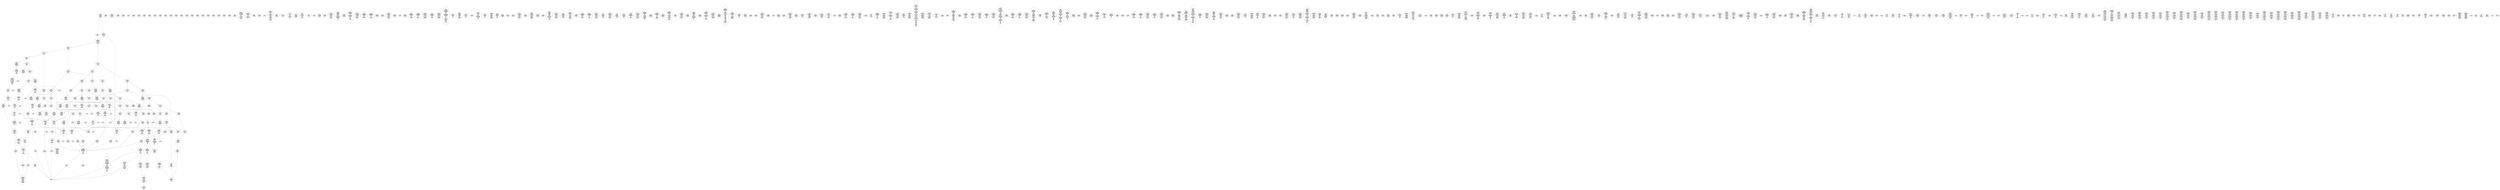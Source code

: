 /* Generated by GvGen v.1.0 (https://www.github.com/stricaud/gvgen) */

digraph G {
compound=true;
   node1 [label="[anywhere]"];
   node2 [label="# 0x0
PUSHX Data
PUSHX Data
MSTORE
CALLVALUE
ISZERO
PUSHX Data
JUMPI
"];
   node3 [label="# 0xc
PUSHX Data
REVERT
"];
   node4 [label="# 0x10
JUMPDEST
PUSHX LogicData
CALLDATASIZE
LT
PUSHX Data
JUMPI
"];
   node5 [label="# 0x1a
PUSHX Data
CALLDATALOAD
PUSHX BitData
SHR
PUSHX LogicData
GT
PUSHX Data
JUMPI
"];
   node6 [label="# 0x2b
PUSHX LogicData
GT
PUSHX Data
JUMPI
"];
   node7 [label="# 0x36
PUSHX LogicData
GT
PUSHX Data
JUMPI
"];
   node8 [label="# 0x41
PUSHX LogicData
EQ
PUSHX Data
JUMPI
"];
   node9 [label="# 0x4c
PUSHX LogicData
EQ
PUSHX Data
JUMPI
"];
   node10 [label="# 0x57
PUSHX LogicData
EQ
PUSHX Data
JUMPI
"];
   node11 [label="# 0x62
PUSHX LogicData
EQ
PUSHX Data
JUMPI
"];
   node12 [label="# 0x6d
PUSHX LogicData
EQ
PUSHX Data
JUMPI
"];
   node13 [label="# 0x78
PUSHX Data
JUMP
"];
   node14 [label="# 0x7c
JUMPDEST
PUSHX LogicData
EQ
PUSHX Data
JUMPI
"];
   node15 [label="# 0x88
PUSHX LogicData
EQ
PUSHX Data
JUMPI
"];
   node16 [label="# 0x93
PUSHX LogicData
EQ
PUSHX Data
JUMPI
"];
   node17 [label="# 0x9e
PUSHX LogicData
EQ
PUSHX Data
JUMPI
"];
   node18 [label="# 0xa9
PUSHX Data
JUMP
"];
   node19 [label="# 0xad
JUMPDEST
PUSHX LogicData
GT
PUSHX Data
JUMPI
"];
   node20 [label="# 0xb9
PUSHX LogicData
EQ
PUSHX Data
JUMPI
"];
   node21 [label="# 0xc4
PUSHX LogicData
EQ
PUSHX Data
JUMPI
"];
   node22 [label="# 0xcf
PUSHX LogicData
EQ
PUSHX Data
JUMPI
"];
   node23 [label="# 0xda
PUSHX LogicData
EQ
PUSHX Data
JUMPI
"];
   node24 [label="# 0xe5
PUSHX Data
JUMP
"];
   node25 [label="# 0xe9
JUMPDEST
PUSHX LogicData
EQ
PUSHX Data
JUMPI
"];
   node26 [label="# 0xf5
PUSHX LogicData
EQ
PUSHX Data
JUMPI
"];
   node27 [label="# 0x100
PUSHX LogicData
EQ
PUSHX Data
JUMPI
"];
   node28 [label="# 0x10b
PUSHX LogicData
EQ
PUSHX Data
JUMPI
"];
   node29 [label="# 0x116
PUSHX Data
JUMP
"];
   node30 [label="# 0x11a
JUMPDEST
PUSHX LogicData
GT
PUSHX Data
JUMPI
"];
   node31 [label="# 0x126
PUSHX LogicData
GT
PUSHX Data
JUMPI
"];
   node32 [label="# 0x131
PUSHX LogicData
EQ
PUSHX Data
JUMPI
"];
   node33 [label="# 0x13c
PUSHX LogicData
EQ
PUSHX Data
JUMPI
"];
   node34 [label="# 0x147
PUSHX LogicData
EQ
PUSHX Data
JUMPI
"];
   node35 [label="# 0x152
PUSHX LogicData
EQ
PUSHX Data
JUMPI
"];
   node36 [label="# 0x15d
PUSHX Data
JUMP
"];
   node37 [label="# 0x161
JUMPDEST
PUSHX LogicData
EQ
PUSHX Data
JUMPI
"];
   node38 [label="# 0x16d
PUSHX LogicData
EQ
PUSHX Data
JUMPI
"];
   node39 [label="# 0x178
PUSHX LogicData
EQ
PUSHX Data
JUMPI
"];
   node40 [label="# 0x183
PUSHX LogicData
EQ
PUSHX Data
JUMPI
"];
   node41 [label="# 0x18e
PUSHX Data
JUMP
"];
   node42 [label="# 0x192
JUMPDEST
PUSHX LogicData
GT
PUSHX Data
JUMPI
"];
   node43 [label="# 0x19e
PUSHX LogicData
EQ
PUSHX Data
JUMPI
"];
   node44 [label="# 0x1a9
PUSHX LogicData
EQ
PUSHX Data
JUMPI
"];
   node45 [label="# 0x1b4
PUSHX LogicData
EQ
PUSHX Data
JUMPI
"];
   node46 [label="# 0x1bf
PUSHX LogicData
EQ
PUSHX Data
JUMPI
"];
   node47 [label="# 0x1ca
PUSHX Data
JUMP
"];
   node48 [label="# 0x1ce
JUMPDEST
PUSHX LogicData
EQ
PUSHX Data
JUMPI
"];
   node49 [label="# 0x1da
PUSHX LogicData
EQ
PUSHX Data
JUMPI
"];
   node50 [label="# 0x1e5
PUSHX LogicData
EQ
PUSHX Data
JUMPI
"];
   node51 [label="# 0x1f0
PUSHX LogicData
EQ
PUSHX Data
JUMPI
"];
   node52 [label="# 0x1fb
JUMPDEST
PUSHX Data
REVERT
"];
   node53 [label="# 0x200
JUMPDEST
PUSHX Data
PUSHX Data
CALLDATASIZE
PUSHX Data
PUSHX Data
JUMP
"];
   node54 [label="# 0x20e
JUMPDEST
PUSHX Data
JUMP
"];
   node55 [label="# 0x213
JUMPDEST
PUSHX MemData
MLOAD
PUSHX Data
PUSHX Data
JUMP
"];
   node56 [label="# 0x220
JUMPDEST
PUSHX MemData
MLOAD
SUB
RETURN
"];
   node57 [label="# 0x229
JUMPDEST
PUSHX Data
PUSHX Data
JUMP
"];
   node58 [label="# 0x231
JUMPDEST
PUSHX MemData
MLOAD
PUSHX Data
PUSHX Data
JUMP
"];
   node59 [label="# 0x23e
JUMPDEST
PUSHX Data
PUSHX Data
CALLDATASIZE
PUSHX Data
PUSHX Data
JUMP
"];
   node60 [label="# 0x24c
JUMPDEST
PUSHX Data
JUMP
"];
   node61 [label="# 0x251
JUMPDEST
PUSHX MemData
MLOAD
PUSHX Data
PUSHX Data
JUMP
"];
   node62 [label="# 0x25e
JUMPDEST
PUSHX Data
PUSHX Data
CALLDATASIZE
PUSHX Data
PUSHX Data
JUMP
"];
   node63 [label="# 0x26c
JUMPDEST
PUSHX Data
JUMP
"];
   node64 [label="# 0x271
JUMPDEST
STOP
"];
   node65 [label="# 0x273
JUMPDEST
PUSHX Data
PUSHX Data
CALLDATASIZE
PUSHX Data
PUSHX Data
JUMP
"];
   node66 [label="# 0x281
JUMPDEST
PUSHX Data
JUMP
"];
   node67 [label="# 0x286
JUMPDEST
PUSHX Data
PUSHX Data
CALLDATASIZE
PUSHX Data
PUSHX Data
JUMP
"];
   node68 [label="# 0x294
JUMPDEST
PUSHX Data
JUMP
"];
   node69 [label="# 0x299
JUMPDEST
PUSHX Data
PUSHX Data
JUMP
"];
   node70 [label="# 0x2a1
JUMPDEST
PUSHX Data
PUSHX Data
CALLDATASIZE
PUSHX Data
PUSHX Data
JUMP
"];
   node71 [label="# 0x2af
JUMPDEST
PUSHX Data
JUMP
"];
   node72 [label="# 0x2b4
JUMPDEST
PUSHX Data
PUSHX Data
CALLDATASIZE
PUSHX Data
PUSHX Data
JUMP
"];
   node73 [label="# 0x2c2
JUMPDEST
PUSHX Data
JUMP
"];
   node74 [label="# 0x2c7
JUMPDEST
PUSHX MemData
MLOAD
PUSHX Data
PUSHX Data
JUMP
"];
   node75 [label="# 0x2d4
JUMPDEST
PUSHX Data
PUSHX Data
CALLDATASIZE
PUSHX Data
PUSHX Data
JUMP
"];
   node76 [label="# 0x2e2
JUMPDEST
PUSHX Data
JUMP
"];
   node77 [label="# 0x2e7
JUMPDEST
PUSHX Data
PUSHX Data
JUMP
"];
   node78 [label="# 0x2ef
JUMPDEST
PUSHX Data
PUSHX Data
CALLDATASIZE
PUSHX Data
PUSHX Data
JUMP
"];
   node79 [label="# 0x2fd
JUMPDEST
PUSHX Data
JUMP
"];
   node80 [label="# 0x302
JUMPDEST
PUSHX Data
PUSHX Data
CALLDATASIZE
PUSHX Data
PUSHX Data
JUMP
"];
   node81 [label="# 0x310
JUMPDEST
PUSHX Data
JUMP
"];
   node82 [label="# 0x315
JUMPDEST
PUSHX Data
PUSHX Data
CALLDATASIZE
PUSHX Data
PUSHX Data
JUMP
"];
   node83 [label="# 0x323
JUMPDEST
PUSHX Data
JUMP
"];
   node84 [label="# 0x328
JUMPDEST
PUSHX Data
PUSHX Data
CALLDATASIZE
PUSHX Data
PUSHX Data
JUMP
"];
   node85 [label="# 0x336
JUMPDEST
PUSHX Data
JUMP
"];
   node86 [label="# 0x33b
JUMPDEST
PUSHX Data
PUSHX Data
CALLDATASIZE
PUSHX Data
PUSHX Data
JUMP
"];
   node87 [label="# 0x349
JUMPDEST
PUSHX Data
JUMP
"];
   node88 [label="# 0x34e
JUMPDEST
PUSHX Data
PUSHX Data
CALLDATASIZE
PUSHX Data
PUSHX Data
JUMP
"];
   node89 [label="# 0x35c
JUMPDEST
PUSHX Data
JUMP
"];
   node90 [label="# 0x361
JUMPDEST
PUSHX Data
PUSHX Data
JUMP
"];
   node91 [label="# 0x369
JUMPDEST
PUSHX Data
PUSHX Data
JUMP
"];
   node92 [label="# 0x371
JUMPDEST
PUSHX Data
PUSHX Data
CALLDATASIZE
PUSHX Data
PUSHX Data
JUMP
"];
   node93 [label="# 0x37f
JUMPDEST
PUSHX Data
JUMP
"];
   node94 [label="# 0x384
JUMPDEST
PUSHX Data
PUSHX Data
JUMP
"];
   node95 [label="# 0x38c
JUMPDEST
PUSHX Data
PUSHX Data
CALLDATASIZE
PUSHX Data
PUSHX Data
JUMP
"];
   node96 [label="# 0x39a
JUMPDEST
PUSHX Data
JUMP
"];
   node97 [label="# 0x39f
JUMPDEST
PUSHX Data
PUSHX Data
JUMP
"];
   node98 [label="# 0x3a7
JUMPDEST
PUSHX Data
PUSHX Data
JUMP
"];
   node99 [label="# 0x3af
JUMPDEST
PUSHX Data
PUSHX Data
JUMP
"];
   node100 [label="# 0x3b7
JUMPDEST
PUSHX Data
PUSHX Data
CALLDATASIZE
PUSHX Data
PUSHX Data
JUMP
"];
   node101 [label="# 0x3c5
JUMPDEST
PUSHX Data
JUMP
"];
   node102 [label="# 0x3ca
JUMPDEST
PUSHX Data
PUSHX Data
CALLDATASIZE
PUSHX Data
PUSHX Data
JUMP
"];
   node103 [label="# 0x3d8
JUMPDEST
PUSHX Data
JUMP
"];
   node104 [label="# 0x3dd
JUMPDEST
PUSHX Data
PUSHX Data
CALLDATASIZE
PUSHX Data
PUSHX Data
JUMP
"];
   node105 [label="# 0x3eb
JUMPDEST
PUSHX Data
JUMP
"];
   node106 [label="# 0x3f0
JUMPDEST
PUSHX Data
PUSHX Data
CALLDATASIZE
PUSHX Data
PUSHX Data
JUMP
"];
   node107 [label="# 0x3fe
JUMPDEST
PUSHX Data
JUMP
"];
   node108 [label="# 0x403
JUMPDEST
PUSHX Data
PUSHX Data
JUMP
"];
   node109 [label="# 0x40b
JUMPDEST
PUSHX Data
PUSHX Data
CALLDATASIZE
PUSHX Data
PUSHX Data
JUMP
"];
   node110 [label="# 0x419
JUMPDEST
PUSHX Data
JUMP
"];
   node111 [label="# 0x41e
JUMPDEST
PUSHX Data
PUSHX Data
CALLDATASIZE
PUSHX Data
PUSHX Data
JUMP
"];
   node112 [label="# 0x42c
JUMPDEST
PUSHX Data
JUMP
"];
   node113 [label="# 0x431
JUMPDEST
PUSHX Data
PUSHX Data
CALLDATASIZE
PUSHX Data
PUSHX Data
JUMP
"];
   node114 [label="# 0x43f
JUMPDEST
PUSHX Data
JUMP
"];
   node115 [label="# 0x444
JUMPDEST
PUSHX Data
PUSHX ArithData
PUSHX BitData
PUSHX BitData
SHL
SUB
NOT
AND
PUSHX BitData
PUSHX BitData
SHL
EQ
PUSHX Data
JUMPI
"];
   node116 [label="# 0x460
PUSHX ArithData
PUSHX BitData
PUSHX BitData
SHL
SUB
NOT
AND
PUSHX BitData
PUSHX BitData
SHL
EQ
"];
   node117 [label="# 0x475
JUMPDEST
PUSHX Data
JUMPI
"];
   node118 [label="# 0x47b
PUSHX Data
PUSHX Data
JUMP
"];
   node119 [label="# 0x484
JUMPDEST
"];
   node120 [label="# 0x487
JUMPDEST
JUMP
"];
   node121 [label="# 0x48c
JUMPDEST
PUSHX Data
PUSHX StorData
SLOAD
PUSHX Data
PUSHX Data
JUMP
"];
   node122 [label="# 0x49b
JUMPDEST
PUSHX ArithData
ADD
PUSHX ArithData
DIV
MUL
PUSHX ArithData
ADD
PUSHX MemData
MLOAD
ADD
PUSHX Data
MSTORE
MSTORE
PUSHX ArithData
ADD
SLOAD
PUSHX Data
PUSHX Data
JUMP
"];
   node123 [label="# 0x4c7
JUMPDEST
ISZERO
PUSHX Data
JUMPI
"];
   node124 [label="# 0x4ce
PUSHX LogicData
LT
PUSHX Data
JUMPI
"];
   node125 [label="# 0x4d6
PUSHX ArithData
SLOAD
DIV
MUL
MSTORE
PUSHX ArithData
ADD
PUSHX Data
JUMP
"];
   node126 [label="# 0x4e9
JUMPDEST
ADD
PUSHX Data
MSTORE
PUSHX Data
PUSHX Data
SHA3
"];
   node127 [label="# 0x4f7
JUMPDEST
SLOAD
MSTORE
PUSHX ArithData
ADD
PUSHX ArithData
ADD
GT
PUSHX Data
JUMPI
"];
   node128 [label="# 0x50b
SUB
PUSHX BitData
AND
ADD
"];
   node129 [label="# 0x514
JUMPDEST
JUMP
"];
   node130 [label="# 0x51e
JUMPDEST
PUSHX Data
PUSHX Data
PUSHX Data
JUMP
"];
   node131 [label="# 0x529
JUMPDEST
PUSHX Data
JUMPI
"];
   node132 [label="# 0x52e
PUSHX MemData
MLOAD
PUSHX BitData
PUSHX BitData
SHL
MSTORE
PUSHX ArithData
ADD
PUSHX Data
PUSHX Data
JUMP
"];
   node133 [label="# 0x545
JUMPDEST
PUSHX MemData
MLOAD
SUB
REVERT
"];
   node134 [label="# 0x54e
JUMPDEST
PUSHX Data
MSTORE
PUSHX Data
PUSHX Data
MSTORE
PUSHX Data
SHA3
SLOAD
PUSHX ArithData
PUSHX BitData
PUSHX BitData
SHL
SUB
AND
JUMP
"];
   node135 [label="# 0x56a
JUMPDEST
PUSHX Data
PUSHX Data
PUSHX Data
JUMP
"];
   node136 [label="# 0x575
JUMPDEST
PUSHX ArithData
PUSHX BitData
PUSHX BitData
SHL
SUB
AND
PUSHX ArithData
PUSHX BitData
PUSHX BitData
SHL
SUB
AND
EQ
ISZERO
PUSHX Data
JUMPI
"];
   node137 [label="# 0x592
PUSHX MemData
MLOAD
PUSHX BitData
PUSHX BitData
SHL
MSTORE
PUSHX ArithData
ADD
PUSHX Data
PUSHX Data
JUMP
"];
   node138 [label="# 0x5a9
JUMPDEST
PUSHX ArithData
PUSHX BitData
PUSHX BitData
SHL
SUB
AND
PUSHX Data
PUSHX Data
JUMP
"];
   node139 [label="# 0x5bb
JUMPDEST
PUSHX ArithData
PUSHX BitData
PUSHX BitData
SHL
SUB
AND
EQ
PUSHX Data
JUMPI
"];
   node140 [label="# 0x5cb
PUSHX Data
PUSHX Data
PUSHX Data
JUMP
"];
   node141 [label="# 0x5d7
JUMPDEST
PUSHX Data
JUMPI
"];
   node142 [label="# 0x5dc
PUSHX MemData
MLOAD
PUSHX BitData
PUSHX BitData
SHL
MSTORE
PUSHX ArithData
ADD
PUSHX Data
PUSHX Data
JUMP
"];
   node143 [label="# 0x5f3
JUMPDEST
PUSHX Data
PUSHX Data
JUMP
"];
   node144 [label="# 0x5fd
JUMPDEST
JUMP
"];
   node145 [label="# 0x602
JUMPDEST
PUSHX Data
PUSHX Data
JUMP
"];
   node146 [label="# 0x60a
JUMPDEST
PUSHX ArithData
PUSHX BitData
PUSHX BitData
SHL
SUB
AND
PUSHX Data
PUSHX Data
JUMP
"];
   node147 [label="# 0x61b
JUMPDEST
PUSHX ArithData
PUSHX BitData
PUSHX BitData
SHL
SUB
AND
EQ
PUSHX Data
JUMPI
"];
   node148 [label="# 0x62a
PUSHX MemData
MLOAD
PUSHX BitData
PUSHX BitData
SHL
MSTORE
PUSHX ArithData
ADD
PUSHX Data
PUSHX Data
JUMP
"];
   node149 [label="# 0x641
JUMPDEST
PUSHX ArithData
PUSHX BitData
PUSHX BitData
SHL
SUB
AND
PUSHX Data
JUMPI
"];
   node150 [label="# 0x650
PUSHX MemData
MLOAD
PUSHX BitData
PUSHX BitData
SHL
MSTORE
PUSHX ArithData
ADD
PUSHX Data
PUSHX Data
JUMP
"];
   node151 [label="# 0x667
JUMPDEST
PUSHX StorData
SLOAD
PUSHX ArithData
PUSHX BitData
PUSHX BitData
SHL
SUB
NOT
AND
PUSHX ArithData
PUSHX ArithData
PUSHX BitData
PUSHX BitData
SHL
SUB
AND
MUL
OR
SSTORE
PUSHX MemData
MLOAD
PUSHX Data
PUSHX Data
DIV
AND
PUSHX Data
JUMP
"];
   node152 [label="# 0x6c3
JUMPDEST
PUSHX MemData
MLOAD
SUB
LOGX
JUMP
"];
   node153 [label="# 0x6ce
JUMPDEST
PUSHX Data
PUSHX Data
MSTORE
PUSHX Data
MSTORE
PUSHX Data
SHA3
SLOAD
PUSHX BitData
AND
JUMP
"];
   node154 [label="# 0x6e3
JUMPDEST
PUSHX Data
PUSHX Data
JUMP
"];
   node155 [label="# 0x6eb
JUMPDEST
PUSHX ArithData
PUSHX BitData
PUSHX BitData
SHL
SUB
AND
PUSHX Data
PUSHX Data
JUMP
"];
   node156 [label="# 0x6fc
JUMPDEST
PUSHX ArithData
PUSHX BitData
PUSHX BitData
SHL
SUB
AND
EQ
PUSHX Data
JUMPI
"];
   node157 [label="# 0x70b
PUSHX MemData
MLOAD
PUSHX BitData
PUSHX BitData
SHL
MSTORE
PUSHX ArithData
ADD
PUSHX Data
PUSHX Data
JUMP
"];
   node158 [label="# 0x722
JUMPDEST
PUSHX StorData
SLOAD
PUSHX BitData
NOT
AND
PUSHX BitData
OR
SSTORE
PUSHX MemData
MLOAD
PUSHX Data
PUSHX Data
LOGX
JUMP
"];
   node159 [label="# 0x75a
JUMPDEST
PUSHX StorData
SLOAD
LT
PUSHX Data
JUMPI
"];
   node160 [label="# 0x766
PUSHX Data
REVERT
"];
   node161 [label="# 0x76a
JUMPDEST
PUSHX Data
MSTORE
PUSHX Data
SHA3
ADD
SLOAD
PUSHX ArithData
PUSHX BitData
PUSHX BitData
SHL
SUB
AND
JUMP
"];
   node162 [label="# 0x784
JUMPDEST
PUSHX Data
PUSHX StorData
SLOAD
LT
PUSHX Data
JUMPI
"];
   node163 [label="# 0x792
PUSHX BitData
PUSHX BitData
SHL
PUSHX Data
MSTORE
PUSHX Data
PUSHX Data
MSTORE
PUSHX Data
PUSHX Data
REVERT
"];
   node164 [label="# 0x7a7
JUMPDEST
PUSHX Data
MSTORE
PUSHX Data
PUSHX Data
SHA3
ADD
SLOAD
JUMP
"];
   node165 [label="# 0x7b9
JUMPDEST
PUSHX Data
PUSHX Data
PUSHX Data
JUMP
"];
   node166 [label="# 0x7c4
JUMPDEST
PUSHX Data
JUMP
"];
   node167 [label="# 0x7ca
JUMPDEST
PUSHX Data
JUMPI
"];
   node168 [label="# 0x7cf
PUSHX MemData
MLOAD
PUSHX BitData
PUSHX BitData
SHL
MSTORE
PUSHX ArithData
ADD
PUSHX Data
PUSHX Data
JUMP
"];
   node169 [label="# 0x7e6
JUMPDEST
PUSHX Data
PUSHX Data
JUMP
"];
   node170 [label="# 0x7f1
JUMPDEST
PUSHX StorData
SLOAD
PUSHX Data
DIV
PUSHX ArithData
PUSHX BitData
PUSHX BitData
SHL
SUB
AND
JUMP
"];
   node171 [label="# 0x805
JUMPDEST
PUSHX Data
PUSHX MemData
MLOAD
PUSHX ArithData
ADD
PUSHX Data
MSTORE
PUSHX Data
MSTORE
PUSHX Data
JUMP
"];
   node172 [label="# 0x820
JUMPDEST
PUSHX Data
PUSHX Data
PUSHX Data
JUMP
"];
   node173 [label="# 0x82b
JUMPDEST
PUSHX Data
JUMP
"];
   node174 [label="# 0x833
JUMPDEST
PUSHX Data
MSTORE
PUSHX Data
PUSHX Data
MSTORE
PUSHX Data
SHA3
SLOAD
PUSHX ArithData
PUSHX BitData
PUSHX BitData
SHL
SUB
AND
PUSHX Data
JUMPI
"];
   node175 [label="# 0x851
PUSHX MemData
MLOAD
PUSHX BitData
PUSHX BitData
SHL
MSTORE
PUSHX ArithData
ADD
PUSHX Data
PUSHX Data
JUMP
"];
   node176 [label="# 0x868
JUMPDEST
PUSHX Data
PUSHX MemData
MLOAD
PUSHX ArithData
ADD
PUSHX Data
PUSHX Data
JUMP
"];
   node177 [label="# 0x87f
JUMPDEST
PUSHX MemData
MLOAD
PUSHX ArithData
SUB
SUB
MSTORE
PUSHX Data
MSTORE
MLOAD
PUSHX ArithData
ADD
SHA3
JUMP
"];
   node178 [label="# 0x89e
JUMPDEST
PUSHX Data
PUSHX Data
JUMP
"];
   node179 [label="# 0x8a6
JUMPDEST
PUSHX ArithData
PUSHX BitData
PUSHX BitData
SHL
SUB
AND
PUSHX Data
PUSHX Data
JUMP
"];
   node180 [label="# 0x8b7
JUMPDEST
PUSHX ArithData
PUSHX BitData
PUSHX BitData
SHL
SUB
AND
EQ
PUSHX Data
JUMPI
"];
   node181 [label="# 0x8c6
PUSHX MemData
MLOAD
PUSHX BitData
PUSHX BitData
SHL
MSTORE
PUSHX ArithData
ADD
PUSHX Data
PUSHX Data
JUMP
"];
   node182 [label="# 0x8dd
JUMPDEST
PUSHX StorData
SLOAD
PUSHX BitData
AND
ISZERO
PUSHX Data
JUMPI
"];
   node183 [label="# 0x8e9
PUSHX MemData
MLOAD
PUSHX BitData
PUSHX BitData
SHL
MSTORE
PUSHX ArithData
ADD
PUSHX Data
PUSHX Data
JUMP
"];
   node184 [label="# 0x900
JUMPDEST
MLOAD
PUSHX Data
PUSHX Data
PUSHX ArithData
ADD
PUSHX Data
JUMP
"];
   node185 [label="# 0x913
JUMPDEST
PUSHX MemData
MLOAD
PUSHX Data
PUSHX Data
LOGX
JUMP
"];
   node186 [label="# 0x940
JUMPDEST
PUSHX Data
PUSHX ArithData
PUSHX BitData
PUSHX BitData
SHL
SUB
AND
PUSHX Data
JUMPI
"];
   node187 [label="# 0x951
PUSHX MemData
MLOAD
PUSHX BitData
PUSHX BitData
SHL
MSTORE
PUSHX ArithData
ADD
PUSHX Data
PUSHX Data
JUMP
"];
   node188 [label="# 0x968
JUMPDEST
PUSHX ArithData
PUSHX BitData
PUSHX BitData
SHL
SUB
AND
PUSHX Data
MSTORE
PUSHX Data
PUSHX Data
MSTORE
PUSHX Data
SHA3
SLOAD
JUMP
"];
   node189 [label="# 0x984
JUMPDEST
PUSHX Data
PUSHX Data
JUMP
"];
   node190 [label="# 0x98c
JUMPDEST
PUSHX ArithData
PUSHX BitData
PUSHX BitData
SHL
SUB
AND
PUSHX Data
PUSHX Data
JUMP
"];
   node191 [label="# 0x99d
JUMPDEST
PUSHX ArithData
PUSHX BitData
PUSHX BitData
SHL
SUB
AND
EQ
PUSHX Data
JUMPI
"];
   node192 [label="# 0x9ac
PUSHX MemData
MLOAD
PUSHX BitData
PUSHX BitData
SHL
MSTORE
PUSHX ArithData
ADD
PUSHX Data
PUSHX Data
JUMP
"];
   node193 [label="# 0x9c3
JUMPDEST
PUSHX StorData
SLOAD
PUSHX MemData
MLOAD
PUSHX Data
PUSHX ArithData
PUSHX BitData
PUSHX BitData
SHL
SUB
AND
PUSHX Data
LOGX
PUSHX StorData
SLOAD
PUSHX ArithData
PUSHX BitData
PUSHX BitData
SHL
SUB
NOT
AND
SSTORE
JUMP
"];
   node194 [label="# 0xa0d
JUMPDEST
PUSHX StorData
SLOAD
JUMP
"];
   node195 [label="# 0xa13
JUMPDEST
PUSHX Data
PUSHX Data
PUSHX Data
JUMP
"];
   node196 [label="# 0xa1d
JUMPDEST
PUSHX ArithData
PUSHX BitData
PUSHX BitData
SHL
SUB
AND
EQ
ISZERO
ISZERO
PUSHX Data
JUMPI
"];
   node197 [label="# 0xa2f
PUSHX Data
PUSHX Data
PUSHX Data
PUSHX Data
JUMP
"];
   node198 [label="# 0xa3b
JUMPDEST
PUSHX ArithData
PUSHX BitData
PUSHX BitData
SHL
SUB
AND
MSTORE
PUSHX ArithData
ADD
MSTORE
PUSHX ArithData
ADD
PUSHX Data
SHA3
SLOAD
PUSHX BitData
AND
"];
   node199 [label="# 0xa59
JUMPDEST
PUSHX Data
JUMPI
"];
   node200 [label="# 0xa5e
PUSHX MemData
MLOAD
PUSHX BitData
PUSHX BitData
SHL
MSTORE
PUSHX ArithData
ADD
PUSHX Data
PUSHX Data
JUMP
"];
   node201 [label="# 0xa75
JUMPDEST
PUSHX Data
PUSHX Data
PUSHX Data
JUMP
"];
   node202 [label="# 0xa82
JUMPDEST
PUSHX StorData
SLOAD
PUSHX ArithData
PUSHX BitData
PUSHX BitData
SHL
SUB
AND
JUMP
"];
   node203 [label="# 0xa91
JUMPDEST
PUSHX Data
PUSHX Data
MSTORE
PUSHX Data
MSTORE
PUSHX Data
SHA3
SLOAD
PUSHX ArithData
PUSHX BitData
PUSHX BitData
SHL
SUB
AND
JUMP
"];
   node204 [label="# 0xaac
JUMPDEST
PUSHX StorData
SLOAD
PUSHX BitData
AND
JUMP
"];
   node205 [label="# 0xab5
JUMPDEST
PUSHX StorData
SLOAD
JUMP
"];
   node206 [label="# 0xabb
JUMPDEST
PUSHX Data
PUSHX StorData
SLOAD
PUSHX Data
PUSHX Data
JUMP
"];
   node207 [label="# 0xaca
JUMPDEST
PUSHX Data
PUSHX Data
JUMP
"];
   node208 [label="# 0xad2
JUMPDEST
PUSHX ArithData
PUSHX BitData
PUSHX BitData
SHL
SUB
AND
PUSHX ArithData
PUSHX BitData
PUSHX BitData
SHL
SUB
AND
EQ
ISZERO
PUSHX Data
JUMPI
"];
   node209 [label="# 0xaec
PUSHX MemData
MLOAD
PUSHX BitData
PUSHX BitData
SHL
MSTORE
PUSHX ArithData
ADD
PUSHX Data
PUSHX Data
JUMP
"];
   node210 [label="# 0xb03
JUMPDEST
PUSHX Data
PUSHX Data
PUSHX Data
PUSHX Data
JUMP
"];
   node211 [label="# 0xb10
JUMPDEST
PUSHX ArithData
PUSHX BitData
PUSHX BitData
SHL
SUB
AND
MSTORE
PUSHX ArithData
ADD
MSTORE
PUSHX ArithData
ADD
PUSHX Data
SHA3
AND
MSTORE
MSTORE
SHA3
SLOAD
PUSHX BitData
NOT
AND
ISZERO
ISZERO
OR
SSTORE
PUSHX Data
PUSHX Data
JUMP
"];
   node212 [label="# 0xb54
JUMPDEST
PUSHX ArithData
PUSHX BitData
PUSHX BitData
SHL
SUB
AND
PUSHX Data
PUSHX MemData
MLOAD
PUSHX Data
PUSHX Data
JUMP
"];
   node213 [label="# 0xb8c
JUMPDEST
PUSHX MemData
MLOAD
SUB
LOGX
JUMP
"];
   node214 [label="# 0xb98
JUMPDEST
PUSHX Data
PUSHX Data
PUSHX Data
JUMP
"];
   node215 [label="# 0xba3
JUMPDEST
PUSHX Data
JUMP
"];
   node216 [label="# 0xba9
JUMPDEST
PUSHX Data
JUMPI
"];
   node217 [label="# 0xbae
PUSHX MemData
MLOAD
PUSHX BitData
PUSHX BitData
SHL
MSTORE
PUSHX ArithData
ADD
PUSHX Data
PUSHX Data
JUMP
"];
   node218 [label="# 0xbc5
JUMPDEST
PUSHX Data
PUSHX Data
JUMP
"];
   node219 [label="# 0xbd1
JUMPDEST
JUMP
"];
   node220 [label="# 0xbd7
JUMPDEST
PUSHX Data
PUSHX Data
PUSHX Data
JUMP
"];
   node221 [label="# 0xbe2
JUMPDEST
PUSHX Data
JUMPI
"];
   node222 [label="# 0xbe7
PUSHX MemData
MLOAD
PUSHX BitData
PUSHX BitData
SHL
MSTORE
PUSHX ArithData
ADD
PUSHX Data
PUSHX Data
JUMP
"];
   node223 [label="# 0xbfe
JUMPDEST
PUSHX Data
PUSHX Data
PUSHX Data
JUMP
"];
   node224 [label="# 0xc08
JUMPDEST
PUSHX LogicData
MLOAD
GT
PUSHX Data
JUMPI
"];
   node225 [label="# 0xc14
PUSHX MemData
MLOAD
PUSHX ArithData
ADD
PUSHX Data
MSTORE
PUSHX Data
MSTORE
PUSHX Data
JUMP
"];
   node226 [label="# 0xc28
JUMPDEST
PUSHX Data
PUSHX Data
JUMP
"];
   node227 [label="# 0xc32
JUMPDEST
PUSHX MemData
MLOAD
PUSHX ArithData
ADD
PUSHX Data
PUSHX Data
JUMP
"];
   node228 [label="# 0xc43
JUMPDEST
PUSHX MemData
MLOAD
PUSHX ArithData
SUB
SUB
MSTORE
PUSHX Data
MSTORE
"];
   node229 [label="# 0xc53
JUMPDEST
JUMP
"];
   node230 [label="# 0xc5a
JUMPDEST
PUSHX Data
PUSHX Data
JUMP
"];
   node231 [label="# 0xc62
JUMPDEST
PUSHX ArithData
PUSHX BitData
PUSHX BitData
SHL
SUB
AND
PUSHX Data
PUSHX Data
JUMP
"];
   node232 [label="# 0xc73
JUMPDEST
PUSHX ArithData
PUSHX BitData
PUSHX BitData
SHL
SUB
AND
EQ
PUSHX Data
JUMPI
"];
   node233 [label="# 0xc82
PUSHX MemData
MLOAD
PUSHX BitData
PUSHX BitData
SHL
MSTORE
PUSHX ArithData
ADD
PUSHX Data
PUSHX Data
JUMP
"];
   node234 [label="# 0xc99
JUMPDEST
PUSHX Data
"];
   node235 [label="# 0xc9c
JUMPDEST
MLOAD
LT
ISZERO
PUSHX Data
JUMPI
"];
   node236 [label="# 0xca6
PUSHX BitData
PUSHX ArithData
PUSHX BitData
PUSHX BitData
SHL
SUB
AND
MLOAD
LT
PUSHX Data
JUMPI
"];
   node237 [label="# 0xcbb
PUSHX BitData
PUSHX BitData
SHL
PUSHX Data
MSTORE
PUSHX Data
PUSHX Data
MSTORE
PUSHX Data
PUSHX Data
REVERT
"];
   node238 [label="# 0xcd0
JUMPDEST
PUSHX ArithData
MUL
PUSHX ArithData
ADD
ADD
MLOAD
PUSHX ArithData
PUSHX BitData
PUSHX BitData
SHL
SUB
AND
EQ
ISZERO
PUSHX Data
JUMPI
"];
   node239 [label="# 0xce8
PUSHX MemData
MLOAD
PUSHX BitData
PUSHX BitData
SHL
MSTORE
PUSHX ArithData
ADD
PUSHX Data
PUSHX Data
JUMP
"];
   node240 [label="# 0xcff
JUMPDEST
PUSHX Data
PUSHX Data
PUSHX Data
MLOAD
LT
PUSHX Data
JUMPI
"];
   node241 [label="# 0xd10
PUSHX BitData
PUSHX BitData
SHL
PUSHX Data
MSTORE
PUSHX Data
PUSHX Data
MSTORE
PUSHX Data
PUSHX Data
REVERT
"];
   node242 [label="# 0xd25
JUMPDEST
PUSHX ArithData
MUL
PUSHX ArithData
ADD
ADD
MLOAD
PUSHX ArithData
PUSHX BitData
PUSHX BitData
SHL
SUB
AND
PUSHX ArithData
PUSHX BitData
PUSHX BitData
SHL
SUB
AND
MSTORE
PUSHX ArithData
ADD
MSTORE
PUSHX ArithData
ADD
PUSHX Data
SHA3
PUSHX ArithData
PUSHX ArithData
EXP
SLOAD
PUSHX ArithData
MUL
NOT
AND
ISZERO
ISZERO
MUL
OR
SSTORE
PUSHX Data
MLOAD
LT
PUSHX Data
JUMPI
"];
   node243 [label="# 0xd90
PUSHX BitData
PUSHX BitData
SHL
PUSHX Data
MSTORE
PUSHX Data
PUSHX Data
MSTORE
PUSHX Data
PUSHX Data
REVERT
"];
   node244 [label="# 0xda5
JUMPDEST
PUSHX ArithData
MUL
PUSHX ArithData
ADD
ADD
MLOAD
PUSHX MemData
MLOAD
PUSHX Data
PUSHX Data
JUMP
"];
   node245 [label="# 0xdba
JUMPDEST
PUSHX MemData
MLOAD
SUB
LOGX
PUSHX Data
PUSHX Data
JUMP
"];
   node246 [label="# 0xdcc
JUMPDEST
PUSHX Data
JUMP
"];
   node247 [label="# 0xdd4
JUMPDEST
JUMP
"];
   node248 [label="# 0xdd8
JUMPDEST
PUSHX Data
PUSHX StorData
SLOAD
PUSHX Data
PUSHX Data
JUMP
"];
   node249 [label="# 0xde7
JUMPDEST
PUSHX ArithData
PUSHX BitData
PUSHX BitData
SHL
SUB
AND
PUSHX Data
MSTORE
PUSHX Data
PUSHX Data
MSTORE
PUSHX Data
SHA3
AND
MSTORE
MSTORE
SHA3
SLOAD
PUSHX BitData
AND
JUMP
"];
   node250 [label="# 0xe15
JUMPDEST
PUSHX Data
PUSHX Data
JUMP
"];
   node251 [label="# 0xe1d
JUMPDEST
PUSHX ArithData
PUSHX BitData
PUSHX BitData
SHL
SUB
AND
PUSHX Data
PUSHX Data
JUMP
"];
   node252 [label="# 0xe2e
JUMPDEST
PUSHX ArithData
PUSHX BitData
PUSHX BitData
SHL
SUB
AND
EQ
PUSHX Data
JUMPI
"];
   node253 [label="# 0xe3d
PUSHX MemData
MLOAD
PUSHX BitData
PUSHX BitData
SHL
MSTORE
PUSHX ArithData
ADD
PUSHX Data
PUSHX Data
JUMP
"];
   node254 [label="# 0xe54
JUMPDEST
PUSHX ArithData
PUSHX BitData
PUSHX BitData
SHL
SUB
AND
PUSHX Data
JUMPI
"];
   node255 [label="# 0xe63
PUSHX MemData
MLOAD
PUSHX BitData
PUSHX BitData
SHL
MSTORE
PUSHX ArithData
ADD
PUSHX Data
PUSHX Data
JUMP
"];
   node256 [label="# 0xe7a
JUMPDEST
PUSHX StorData
SLOAD
PUSHX MemData
MLOAD
PUSHX ArithData
PUSHX BitData
PUSHX BitData
SHL
SUB
AND
AND
PUSHX Data
PUSHX Data
LOGX
PUSHX StorData
SLOAD
PUSHX ArithData
PUSHX BitData
PUSHX BitData
SHL
SUB
NOT
AND
PUSHX ArithData
PUSHX BitData
PUSHX BitData
SHL
SUB
AND
OR
SSTORE
JUMP
"];
   node257 [label="# 0xed6
JUMPDEST
PUSHX Data
PUSHX Data
JUMP
"];
   node258 [label="# 0xede
JUMPDEST
PUSHX ArithData
PUSHX BitData
PUSHX BitData
SHL
SUB
AND
PUSHX Data
PUSHX Data
JUMP
"];
   node259 [label="# 0xeef
JUMPDEST
PUSHX ArithData
PUSHX BitData
PUSHX BitData
SHL
SUB
AND
EQ
PUSHX Data
JUMPI
"];
   node260 [label="# 0xefe
PUSHX MemData
MLOAD
PUSHX BitData
PUSHX BitData
SHL
MSTORE
PUSHX ArithData
ADD
PUSHX Data
PUSHX Data
JUMP
"];
   node261 [label="# 0xf15
JUMPDEST
PUSHX ArithData
PUSHX BitData
PUSHX BitData
SHL
SUB
AND
PUSHX Data
MSTORE
PUSHX Data
PUSHX Data
MSTORE
PUSHX MemData
SHA3
SLOAD
PUSHX BitData
NOT
AND
SSTORE
MLOAD
PUSHX Data
PUSHX Data
PUSHX Data
JUMP
"];
   node262 [label="# 0xf65
JUMPDEST
EXTCODESIZE
ISZERO
ISZERO
JUMP
"];
   node263 [label="# 0xf6b
JUMPDEST
PUSHX ArithData
PUSHX BitData
PUSHX BitData
SHL
SUB
NOT
AND
PUSHX BitData
PUSHX BitData
SHL
EQ
JUMP
"];
   node264 [label="# 0xf84
JUMPDEST
PUSHX Data
MSTORE
PUSHX Data
PUSHX Data
MSTORE
PUSHX Data
SHA3
SLOAD
PUSHX ArithData
PUSHX BitData
PUSHX BitData
SHL
SUB
AND
ISZERO
ISZERO
JUMP
"];
   node265 [label="# 0xfa1
JUMPDEST
CALLER
JUMP
"];
   node266 [label="# 0xfa5
JUMPDEST
PUSHX Data
MSTORE
PUSHX Data
PUSHX Data
MSTORE
PUSHX Data
SHA3
SLOAD
PUSHX ArithData
PUSHX BitData
PUSHX BitData
SHL
SUB
NOT
AND
PUSHX ArithData
PUSHX BitData
PUSHX BitData
SHL
SUB
AND
OR
SSTORE
PUSHX Data
PUSHX Data
JUMP
"];
   node267 [label="# 0xfda
JUMPDEST
PUSHX ArithData
PUSHX BitData
PUSHX BitData
SHL
SUB
AND
PUSHX Data
PUSHX MemData
MLOAD
PUSHX MemData
MLOAD
SUB
LOGX
JUMP
"];
   node268 [label="# 0x1013
JUMPDEST
PUSHX Data
PUSHX Data
PUSHX Data
JUMP
"];
   node269 [label="# 0x101e
JUMPDEST
PUSHX Data
JUMPI
"];
   node270 [label="# 0x1023
PUSHX MemData
MLOAD
PUSHX BitData
PUSHX BitData
SHL
MSTORE
PUSHX ArithData
ADD
PUSHX Data
PUSHX Data
JUMP
"];
   node271 [label="# 0x103a
JUMPDEST
PUSHX Data
PUSHX Data
PUSHX Data
JUMP
"];
   node272 [label="# 0x1045
JUMPDEST
PUSHX ArithData
PUSHX BitData
PUSHX BitData
SHL
SUB
AND
PUSHX ArithData
PUSHX BitData
PUSHX BitData
SHL
SUB
AND
EQ
PUSHX Data
JUMPI
"];
   node273 [label="# 0x1062
PUSHX ArithData
PUSHX BitData
PUSHX BitData
SHL
SUB
AND
PUSHX Data
PUSHX Data
JUMP
"];
   node274 [label="# 0x1075
JUMPDEST
PUSHX ArithData
PUSHX BitData
PUSHX BitData
SHL
SUB
AND
EQ
"];
   node275 [label="# 0x1080
JUMPDEST
PUSHX Data
JUMPI
"];
   node276 [label="# 0x1086
PUSHX Data
PUSHX Data
JUMP
"];
   node277 [label="# 0x1090
JUMPDEST
JUMP
"];
   node278 [label="# 0x1098
JUMPDEST
PUSHX ArithData
PUSHX BitData
PUSHX BitData
SHL
SUB
AND
PUSHX Data
PUSHX Data
JUMP
"];
   node279 [label="# 0x10ab
JUMPDEST
PUSHX ArithData
PUSHX BitData
PUSHX BitData
SHL
SUB
AND
EQ
PUSHX Data
JUMPI
"];
   node280 [label="# 0x10ba
PUSHX MemData
MLOAD
PUSHX BitData
PUSHX BitData
SHL
MSTORE
PUSHX ArithData
ADD
PUSHX Data
PUSHX Data
JUMP
"];
   node281 [label="# 0x10d1
JUMPDEST
PUSHX ArithData
PUSHX BitData
PUSHX BitData
SHL
SUB
AND
PUSHX Data
JUMPI
"];
   node282 [label="# 0x10e0
PUSHX MemData
MLOAD
PUSHX BitData
PUSHX BitData
SHL
MSTORE
PUSHX ArithData
ADD
PUSHX Data
PUSHX Data
JUMP
"];
   node283 [label="# 0x10f7
JUMPDEST
PUSHX Data
PUSHX Data
JUMP
"];
   node284 [label="# 0x1102
JUMPDEST
PUSHX Data
PUSHX Data
PUSHX Data
JUMP
"];
   node285 [label="# 0x110d
JUMPDEST
PUSHX ArithData
PUSHX BitData
PUSHX BitData
SHL
SUB
AND
PUSHX Data
MSTORE
PUSHX Data
PUSHX Data
MSTORE
PUSHX Data
SHA3
SLOAD
PUSHX Data
PUSHX Data
PUSHX Data
JUMP
"];
   node286 [label="# 0x1136
JUMPDEST
SSTORE
PUSHX ArithData
PUSHX BitData
PUSHX BitData
SHL
SUB
AND
PUSHX Data
MSTORE
PUSHX Data
PUSHX Data
MSTORE
PUSHX Data
SHA3
SLOAD
PUSHX Data
PUSHX Data
PUSHX Data
JUMP
"];
   node287 [label="# 0x1164
JUMPDEST
SSTORE
PUSHX Data
MSTORE
PUSHX Data
PUSHX Data
MSTORE
PUSHX MemData
SHA3
SLOAD
PUSHX ArithData
PUSHX BitData
PUSHX BitData
SHL
SUB
NOT
AND
PUSHX ArithData
PUSHX BitData
PUSHX BitData
SHL
SUB
AND
OR
SSTORE
MLOAD
AND
PUSHX Data
LOGX
JUMP
"];
   node288 [label="# 0x11c5
JUMPDEST
PUSHX ArithData
PUSHX BitData
PUSHX BitData
SHL
SUB
AND
PUSHX Data
JUMPI
"];
   node289 [label="# 0x11d4
PUSHX MemData
MLOAD
PUSHX BitData
PUSHX BitData
SHL
MSTORE
PUSHX ArithData
ADD
PUSHX Data
PUSHX Data
JUMP
"];
   node290 [label="# 0x11eb
JUMPDEST
PUSHX Data
MSTORE
PUSHX Data
PUSHX Data
MSTORE
PUSHX Data
SHA3
SLOAD
PUSHX ArithData
PUSHX BitData
PUSHX BitData
SHL
SUB
AND
ISZERO
PUSHX Data
JUMPI
"];
   node291 [label="# 0x1209
PUSHX MemData
MLOAD
PUSHX BitData
PUSHX BitData
SHL
MSTORE
PUSHX ArithData
ADD
PUSHX Data
PUSHX Data
JUMP
"];
   node292 [label="# 0x1220
JUMPDEST
PUSHX Data
PUSHX Data
JUMP
"];
   node293 [label="# 0x1229
JUMPDEST
ISZERO
PUSHX Data
JUMPI
"];
   node294 [label="# 0x122f
PUSHX MemData
MLOAD
PUSHX BitData
PUSHX BitData
SHL
MSTORE
PUSHX ArithData
ADD
PUSHX Data
PUSHX Data
JUMP
"];
   node295 [label="# 0x1246
JUMPDEST
PUSHX Data
PUSHX StorData
SLOAD
LT
PUSHX Data
JUMPI
"];
   node296 [label="# 0x1254
PUSHX BitData
PUSHX BitData
SHL
PUSHX Data
MSTORE
PUSHX Data
PUSHX Data
MSTORE
PUSHX Data
PUSHX Data
REVERT
"];
   node297 [label="# 0x1269
JUMPDEST
PUSHX Data
MSTORE
PUSHX Data
PUSHX Data
SHA3
ADD
SLOAD
GT
PUSHX Data
JUMPI
"];
   node298 [label="# 0x127a
PUSHX MemData
MLOAD
PUSHX BitData
PUSHX BitData
SHL
MSTORE
PUSHX ArithData
ADD
PUSHX Data
PUSHX Data
JUMP
"];
   node299 [label="# 0x1291
JUMPDEST
PUSHX Data
PUSHX Data
PUSHX Data
JUMP
"];
   node300 [label="# 0x129f
JUMPDEST
PUSHX Data
JUMP
"];
   node301 [label="# 0x12a5
JUMPDEST
PUSHX Data
JUMPI
"];
   node302 [label="# 0x12aa
PUSHX MemData
MLOAD
PUSHX BitData
PUSHX BitData
SHL
MSTORE
PUSHX ArithData
ADD
PUSHX Data
PUSHX Data
JUMP
"];
   node303 [label="# 0x12c1
JUMPDEST
PUSHX StorData
SLOAD
PUSHX StorData
SLOAD
GT
ISZERO
PUSHX Data
JUMPI
"];
   node304 [label="# 0x12ce
PUSHX MemData
MLOAD
PUSHX BitData
PUSHX BitData
SHL
MSTORE
PUSHX ArithData
ADD
PUSHX Data
PUSHX Data
JUMP
"];
   node305 [label="# 0x12e5
JUMPDEST
PUSHX Data
MSTORE
PUSHX Data
PUSHX Data
MSTORE
PUSHX Data
SHA3
SLOAD
PUSHX ArithData
PUSHX BitData
PUSHX BitData
SHL
SUB
NOT
AND
PUSHX ArithData
PUSHX BitData
PUSHX BitData
SHL
SUB
AND
OR
SSTORE
PUSHX StorData
SLOAD
LT
PUSHX Data
JUMPI
"];
   node306 [label="# 0x1319
PUSHX BitData
PUSHX BitData
SHL
PUSHX Data
MSTORE
PUSHX Data
PUSHX Data
MSTORE
PUSHX Data
PUSHX Data
REVERT
"];
   node307 [label="# 0x132e
JUMPDEST
PUSHX Data
MSTORE
PUSHX Data
SHA3
ADD
SLOAD
PUSHX Data
PUSHX Data
JUMP
"];
   node308 [label="# 0x1344
JUMPDEST
SSTORE
PUSHX StorData
SLOAD
PUSHX Data
PUSHX Data
PUSHX Data
PUSHX Data
JUMP
"];
   node309 [label="# 0x135f
JUMPDEST
SSTORE
PUSHX Data
JUMP
"];
   node310 [label="# 0x1368
JUMPDEST
PUSHX Data
PUSHX Data
JUMP
"];
   node311 [label="# 0x1373
JUMPDEST
PUSHX Data
PUSHX Data
JUMP
"];
   node312 [label="# 0x137f
JUMPDEST
PUSHX Data
JUMPI
"];
   node313 [label="# 0x1384
PUSHX MemData
MLOAD
PUSHX BitData
PUSHX BitData
SHL
MSTORE
PUSHX ArithData
ADD
PUSHX Data
PUSHX Data
JUMP
"];
   node314 [label="# 0x139b
JUMPDEST
PUSHX Data
PUSHX Data
JUMPI
"];
   node315 [label="# 0x13a3
PUSHX Data
MLOAD
ADD
MSTORE
PUSHX Data
MSTORE
PUSHX BitData
PUSHX BitData
SHL
PUSHX ArithData
ADD
MSTORE
PUSHX Data
JUMP
"];
   node316 [label="# 0x13c0
JUMPDEST
PUSHX Data
"];
   node317 [label="# 0x13c4
JUMPDEST
ISZERO
PUSHX Data
JUMPI
"];
   node318 [label="# 0x13cb
PUSHX Data
PUSHX Data
JUMP
"];
   node319 [label="# 0x13d4
JUMPDEST
PUSHX Data
PUSHX Data
PUSHX Data
JUMP
"];
   node320 [label="# 0x13e3
JUMPDEST
PUSHX Data
JUMP
"];
   node321 [label="# 0x13ea
JUMPDEST
PUSHX Data
PUSHX LogicData
GT
ISZERO
PUSHX Data
JUMPI
"];
   node322 [label="# 0x13fe
PUSHX BitData
PUSHX BitData
SHL
PUSHX Data
MSTORE
PUSHX Data
PUSHX Data
MSTORE
PUSHX Data
PUSHX Data
REVERT
"];
   node323 [label="# 0x1413
JUMPDEST
PUSHX MemData
MLOAD
MSTORE
PUSHX ArithData
ADD
PUSHX BitData
NOT
AND
PUSHX ArithData
ADD
ADD
PUSHX Data
MSTORE
ISZERO
PUSHX Data
JUMPI
"];
   node324 [label="# 0x1431
PUSHX ArithData
ADD
CALLDATASIZE
CALLDATACOPY
ADD
"];
   node325 [label="# 0x143d
JUMPDEST
"];
   node326 [label="# 0x1441
JUMPDEST
ISZERO
PUSHX Data
JUMPI
"];
   node327 [label="# 0x1448
PUSHX Data
PUSHX Data
PUSHX Data
JUMP
"];
   node328 [label="# 0x1452
JUMPDEST
PUSHX Data
PUSHX Data
PUSHX Data
JUMP
"];
   node329 [label="# 0x145f
JUMPDEST
PUSHX Data
PUSHX Data
PUSHX Data
JUMP
"];
   node330 [label="# 0x146a
JUMPDEST
PUSHX BitData
SHL
MLOAD
LT
PUSHX Data
JUMPI
"];
   node331 [label="# 0x1478
PUSHX BitData
PUSHX BitData
SHL
PUSHX Data
MSTORE
PUSHX Data
PUSHX Data
MSTORE
PUSHX Data
PUSHX Data
REVERT
"];
   node332 [label="# 0x148d
JUMPDEST
PUSHX ArithData
ADD
ADD
PUSHX ArithData
PUSHX BitData
PUSHX BitData
SHL
SUB
NOT
AND
PUSHX BitData
BYTE
MSTORE8
PUSHX Data
PUSHX Data
PUSHX Data
JUMP
"];
   node333 [label="# 0x14af
JUMPDEST
PUSHX Data
JUMP
"];
   node334 [label="# 0x14b6
JUMPDEST
PUSHX StorData
SLOAD
PUSHX Data
PUSHX Data
DIV
PUSHX ArithData
PUSHX BitData
PUSHX BitData
SHL
SUB
AND
ISZERO
ISZERO
PUSHX Data
JUMPI
"];
   node335 [label="# 0x14d3
PUSHX Data
PUSHX Data
JUMP
"];
   node336 [label="# 0x14dd
JUMPDEST
PUSHX StorData
SLOAD
PUSHX Data
DIV
PUSHX ArithData
PUSHX BitData
PUSHX BitData
SHL
SUB
AND
AND
EQ
JUMP
"];
   node337 [label="# 0x14fa
JUMPDEST
PUSHX Data
PUSHX MemData
MLOAD
PUSHX ArithData
ADD
PUSHX Data
MSTORE
PUSHX Data
MSTORE
PUSHX Data
JUMP
"];
   node338 [label="# 0x1514
JUMPDEST
PUSHX Data
PUSHX Data
PUSHX ArithData
PUSHX BitData
PUSHX BitData
SHL
SUB
AND
PUSHX Data
JUMP
"];
   node339 [label="# 0x1528
JUMPDEST
ISZERO
PUSHX Data
JUMPI
"];
   node340 [label="# 0x152e
PUSHX ArithData
PUSHX BitData
PUSHX BitData
SHL
SUB
AND
PUSHX Data
PUSHX Data
PUSHX Data
JUMP
"];
   node341 [label="# 0x1544
JUMPDEST
PUSHX MemData
MLOAD
PUSHX BitData
AND
PUSHX BitData
SHL
MSTORE
PUSHX ArithData
ADD
PUSHX Data
PUSHX Data
JUMP
"];
   node342 [label="# 0x1566
JUMPDEST
PUSHX Data
PUSHX MemData
MLOAD
SUB
PUSHX Data
EXTCODESIZE
ISZERO
ISZERO
PUSHX Data
JUMPI
"];
   node343 [label="# 0x157c
PUSHX Data
REVERT
"];
   node344 [label="# 0x1580
JUMPDEST
GAS
CALL
ISZERO
PUSHX Data
JUMPI
"];
   node345 [label="# 0x158e
PUSHX MemData
MLOAD
PUSHX ArithData
RETURNDATASIZE
ADD
PUSHX BitData
NOT
AND
ADD
MSTORE
PUSHX Data
ADD
PUSHX Data
JUMP
"];
   node346 [label="# 0x15ad
JUMPDEST
PUSHX Data
"];
   node347 [label="# 0x15b0
JUMPDEST
PUSHX Data
JUMPI
"];
   node348 [label="# 0x15b5
RETURNDATASIZE
ISZERO
PUSHX Data
JUMPI
"];
   node349 [label="# 0x15bd
PUSHX MemData
MLOAD
PUSHX BitData
NOT
PUSHX ArithData
RETURNDATASIZE
ADD
AND
ADD
PUSHX Data
MSTORE
RETURNDATASIZE
MSTORE
RETURNDATASIZE
PUSHX Data
PUSHX ArithData
ADD
RETURNDATACOPY
PUSHX Data
JUMP
"];
   node350 [label="# 0x15de
JUMPDEST
PUSHX Data
"];
   node351 [label="# 0x15e3
JUMPDEST
MLOAD
PUSHX Data
JUMPI
"];
   node352 [label="# 0x15eb
PUSHX MemData
MLOAD
PUSHX BitData
PUSHX BitData
SHL
MSTORE
PUSHX ArithData
ADD
PUSHX Data
PUSHX Data
JUMP
"];
   node353 [label="# 0x1602
JUMPDEST
MLOAD
PUSHX ArithData
ADD
REVERT
"];
   node354 [label="# 0x160a
JUMPDEST
PUSHX ArithData
PUSHX BitData
PUSHX BitData
SHL
SUB
NOT
AND
PUSHX BitData
PUSHX BitData
SHL
EQ
PUSHX Data
JUMP
"];
   node355 [label="# 0x1624
JUMPDEST
PUSHX Data
JUMP
"];
   node356 [label="# 0x162f
JUMPDEST
PUSHX Data
PUSHX Data
MLOAD
PUSHX LogicData
EQ
ISZERO
PUSHX Data
JUMPI
"];
   node357 [label="# 0x1640
PUSHX ArithData
ADD
MLOAD
PUSHX ArithData
ADD
MLOAD
PUSHX ArithData
ADD
MLOAD
PUSHX BitData
BYTE
PUSHX Data
JUMP
"];
   node358 [label="# 0x1659
JUMPDEST
MLOAD
PUSHX LogicData
EQ
ISZERO
PUSHX Data
JUMPI
"];
   node359 [label="# 0x1664
PUSHX ArithData
ADD
MLOAD
PUSHX ArithData
ADD
MLOAD
PUSHX ArithData
PUSHX BitData
PUSHX BitData
SHL
SUB
AND
PUSHX BitData
SHR
PUSHX ArithData
ADD
PUSHX Data
JUMP
"];
   node360 [label="# 0x1687
JUMPDEST
PUSHX MemData
MLOAD
PUSHX BitData
PUSHX BitData
SHL
MSTORE
PUSHX ArithData
ADD
PUSHX Data
PUSHX Data
JUMP
"];
   node361 [label="# 0x169f
JUMPDEST
PUSHX Data
PUSHX Data
JUMP
"];
   node362 [label="# 0x16ab
JUMPDEST
JUMP
"];
   node363 [label="# 0x16b5
JUMPDEST
PUSHX Data
PUSHX Data
JUMP
"];
   node364 [label="# 0x16bf
JUMPDEST
PUSHX Data
PUSHX Data
PUSHX Data
JUMP
"];
   node365 [label="# 0x16cc
JUMPDEST
PUSHX Data
JUMPI
"];
   node366 [label="# 0x16d1
PUSHX MemData
MLOAD
PUSHX BitData
PUSHX BitData
SHL
MSTORE
PUSHX ArithData
ADD
PUSHX Data
PUSHX Data
JUMP
"];
   node367 [label="# 0x16e8
JUMPDEST
PUSHX Data
PUSHX LogicData
GT
ISZERO
PUSHX Data
JUMPI
"];
   node368 [label="# 0x1713
PUSHX MemData
MLOAD
PUSHX BitData
PUSHX BitData
SHL
MSTORE
PUSHX ArithData
ADD
PUSHX Data
PUSHX Data
JUMP
"];
   node369 [label="# 0x172a
JUMPDEST
PUSHX BitData
AND
PUSHX LogicData
EQ
PUSHX Data
JUMPI
"];
   node370 [label="# 0x1737
PUSHX BitData
AND
PUSHX LogicData
EQ
"];
   node371 [label="# 0x173f
JUMPDEST
PUSHX Data
JUMPI
"];
   node372 [label="# 0x1744
PUSHX MemData
MLOAD
PUSHX BitData
PUSHX BitData
SHL
MSTORE
PUSHX ArithData
ADD
PUSHX Data
PUSHX Data
JUMP
"];
   node373 [label="# 0x175b
JUMPDEST
PUSHX Data
PUSHX Data
PUSHX MemData
MLOAD
PUSHX Data
MSTORE
PUSHX ArithData
ADD
PUSHX Data
MSTORE
PUSHX MemData
MLOAD
PUSHX Data
PUSHX Data
JUMP
"];
   node374 [label="# 0x1780
JUMPDEST
PUSHX Data
PUSHX MemData
MLOAD
PUSHX ArithData
SUB
SUB
GAS
STATICCALL
ISZERO
ISZERO
PUSHX Data
JUMPI
"];
   node375 [label="# 0x1799
RETURNDATASIZE
PUSHX Data
RETURNDATACOPY
RETURNDATASIZE
PUSHX Data
REVERT
"];
   node376 [label="# 0x17a2
JUMPDEST
PUSHX MemData
MLOAD
PUSHX BitData
NOT
ADD
MLOAD
PUSHX ArithData
PUSHX BitData
PUSHX BitData
SHL
SUB
AND
PUSHX Data
JUMPI
"];
   node377 [label="# 0x17be
PUSHX MemData
MLOAD
PUSHX BitData
PUSHX BitData
SHL
MSTORE
PUSHX ArithData
ADD
PUSHX Data
PUSHX Data
JUMP
"];
   node378 [label="# 0x17d5
JUMPDEST
JUMP
"];
   node379 [label="# 0x17de
JUMPDEST
PUSHX ArithData
PUSHX BitData
PUSHX BitData
SHL
SUB
AND
PUSHX Data
JUMPI
"];
   node380 [label="# 0x17ed
PUSHX MemData
MLOAD
PUSHX BitData
PUSHX BitData
SHL
MSTORE
PUSHX ArithData
ADD
PUSHX Data
PUSHX Data
JUMP
"];
   node381 [label="# 0x1804
JUMPDEST
PUSHX Data
PUSHX Data
JUMP
"];
   node382 [label="# 0x180d
JUMPDEST
ISZERO
PUSHX Data
JUMPI
"];
   node383 [label="# 0x1813
PUSHX MemData
MLOAD
PUSHX BitData
PUSHX BitData
SHL
MSTORE
PUSHX ArithData
ADD
PUSHX Data
PUSHX Data
JUMP
"];
   node384 [label="# 0x182a
JUMPDEST
PUSHX Data
PUSHX Data
PUSHX Data
JUMP
"];
   node385 [label="# 0x1836
JUMPDEST
PUSHX ArithData
PUSHX BitData
PUSHX BitData
SHL
SUB
AND
PUSHX Data
MSTORE
PUSHX Data
PUSHX Data
MSTORE
PUSHX Data
SHA3
SLOAD
PUSHX Data
PUSHX Data
PUSHX Data
JUMP
"];
   node386 [label="# 0x185f
JUMPDEST
SSTORE
PUSHX Data
MSTORE
PUSHX Data
PUSHX Data
MSTORE
PUSHX MemData
SHA3
SLOAD
PUSHX ArithData
PUSHX BitData
PUSHX BitData
SHL
SUB
NOT
AND
PUSHX ArithData
PUSHX BitData
PUSHX BitData
SHL
SUB
AND
OR
SSTORE
MLOAD
PUSHX Data
LOGX
JUMP
"];
   node387 [label="# 0x18bd
JUMPDEST
SLOAD
PUSHX Data
PUSHX Data
JUMP
"];
   node388 [label="# 0x18c9
JUMPDEST
PUSHX Data
MSTORE
PUSHX Data
PUSHX Data
SHA3
PUSHX ArithData
ADD
PUSHX Data
DIV
ADD
PUSHX Data
JUMPI
"];
   node389 [label="# 0x18e3
PUSHX Data
SSTORE
PUSHX Data
JUMP
"];
   node390 [label="# 0x18eb
JUMPDEST
PUSHX LogicData
LT
PUSHX Data
JUMPI
"];
   node391 [label="# 0x18f4
MLOAD
PUSHX BitData
NOT
AND
ADD
OR
SSTORE
PUSHX Data
JUMP
"];
   node392 [label="# 0x1904
JUMPDEST
ADD
PUSHX ArithData
ADD
SSTORE
ISZERO
PUSHX Data
JUMPI
"];
   node393 [label="# 0x1913
ADD
"];
   node394 [label="# 0x1916
JUMPDEST
GT
ISZERO
PUSHX Data
JUMPI
"];
   node395 [label="# 0x191f
MLOAD
SSTORE
PUSHX ArithData
ADD
PUSHX ArithData
ADD
PUSHX Data
JUMP
"];
   node396 [label="# 0x1931
JUMPDEST
PUSHX Data
PUSHX Data
JUMP
"];
   node397 [label="# 0x193d
JUMPDEST
JUMP
"];
   node398 [label="# 0x1941
JUMPDEST
"];
   node399 [label="# 0x1942
JUMPDEST
GT
ISZERO
PUSHX Data
JUMPI
"];
   node400 [label="# 0x194b
PUSHX Data
SSTORE
PUSHX ArithData
ADD
PUSHX Data
JUMP
"];
   node401 [label="# 0x1956
JUMPDEST
PUSHX Data
PUSHX LogicData
GT
ISZERO
PUSHX Data
JUMPI
"];
   node402 [label="# 0x1969
PUSHX Data
PUSHX Data
JUMP
"];
   node403 [label="# 0x1970
JUMPDEST
PUSHX Data
PUSHX ArithData
ADD
PUSHX BitData
NOT
AND
PUSHX ArithData
ADD
PUSHX Data
JUMP
"];
   node404 [label="# 0x1983
JUMPDEST
MSTORE
ADD
GT
ISZERO
PUSHX Data
JUMPI
"];
   node405 [label="# 0x1993
PUSHX Data
REVERT
"];
   node406 [label="# 0x1997
JUMPDEST
PUSHX ArithData
ADD
CALLDATACOPY
PUSHX Data
PUSHX ArithData
ADD
ADD
MSTORE
JUMP
"];
   node407 [label="# 0x19ae
JUMPDEST
CALLDATALOAD
PUSHX ArithData
PUSHX BitData
PUSHX BitData
SHL
SUB
AND
EQ
PUSHX Data
JUMPI
"];
   node408 [label="# 0x19c1
PUSHX Data
REVERT
"];
   node409 [label="# 0x19c5
JUMPDEST
PUSHX Data
PUSHX ArithData
ADD
SLT
PUSHX Data
JUMPI
"];
   node410 [label="# 0x19d2
REVERT
"];
   node411 [label="# 0x19d5
JUMPDEST
PUSHX Data
CALLDATALOAD
PUSHX ArithData
ADD
PUSHX Data
JUMP
"];
   node412 [label="# 0x19e4
JUMPDEST
PUSHX Data
PUSHX LogicData
SUB
SLT
ISZERO
PUSHX Data
JUMPI
"];
   node413 [label="# 0x19f2
REVERT
"];
   node414 [label="# 0x19f5
JUMPDEST
PUSHX Data
PUSHX Data
JUMP
"];
   node415 [label="# 0x19fe
JUMPDEST
PUSHX Data
PUSHX LogicData
SUB
SLT
ISZERO
PUSHX Data
JUMPI
"];
   node416 [label="# 0x1a0d
REVERT
"];
   node417 [label="# 0x1a10
JUMPDEST
PUSHX Data
PUSHX Data
JUMP
"];
   node418 [label="# 0x1a19
JUMPDEST
PUSHX Data
PUSHX ArithData
ADD
PUSHX Data
JUMP
"];
   node419 [label="# 0x1a27
JUMPDEST
JUMP
"];
   node420 [label="# 0x1a30
JUMPDEST
PUSHX Data
PUSHX Data
PUSHX LogicData
SUB
SLT
ISZERO
PUSHX Data
JUMPI
"];
   node421 [label="# 0x1a41
REVERT
"];
   node422 [label="# 0x1a44
JUMPDEST
PUSHX Data
PUSHX Data
JUMP
"];
   node423 [label="# 0x1a4d
JUMPDEST
PUSHX Data
PUSHX ArithData
ADD
PUSHX Data
JUMP
"];
   node424 [label="# 0x1a5b
JUMPDEST
PUSHX ArithData
ADD
CALLDATALOAD
JUMP
"];
   node425 [label="# 0x1a6b
JUMPDEST
PUSHX Data
PUSHX Data
PUSHX LogicData
SUB
SLT
ISZERO
PUSHX Data
JUMPI
"];
   node426 [label="# 0x1a7d
REVERT
"];
   node427 [label="# 0x1a80
JUMPDEST
PUSHX Data
PUSHX Data
JUMP
"];
   node428 [label="# 0x1a89
JUMPDEST
PUSHX Data
PUSHX ArithData
ADD
PUSHX Data
JUMP
"];
   node429 [label="# 0x1a97
JUMPDEST
PUSHX ArithData
ADD
CALLDATALOAD
PUSHX ArithData
ADD
CALLDATALOAD
PUSHX LogicData
GT
ISZERO
PUSHX Data
JUMPI
"];
   node430 [label="# 0x1ab6
REVERT
"];
   node431 [label="# 0x1ab9
JUMPDEST
PUSHX Data
ADD
PUSHX Data
JUMP
"];
   node432 [label="# 0x1ac5
JUMPDEST
JUMP
"];
   node433 [label="# 0x1ad1
JUMPDEST
PUSHX Data
PUSHX LogicData
SUB
SLT
ISZERO
PUSHX Data
JUMPI
"];
   node434 [label="# 0x1ae0
REVERT
"];
   node435 [label="# 0x1ae3
JUMPDEST
PUSHX Data
PUSHX Data
JUMP
"];
   node436 [label="# 0x1aec
JUMPDEST
PUSHX ArithData
ADD
CALLDATALOAD
ISZERO
ISZERO
EQ
PUSHX Data
JUMPI
"];
   node437 [label="# 0x1afd
REVERT
"];
   node438 [label="# 0x1b00
JUMPDEST
JUMP
"];
   node439 [label="# 0x1b0b
JUMPDEST
PUSHX Data
PUSHX Data
PUSHX LogicData
SUB
SLT
ISZERO
PUSHX Data
JUMPI
"];
   node440 [label="# 0x1b1c
REVERT
"];
   node441 [label="# 0x1b1f
JUMPDEST
PUSHX Data
PUSHX Data
JUMP
"];
   node442 [label="# 0x1b28
JUMPDEST
PUSHX ArithData
ADD
CALLDATALOAD
PUSHX ArithData
ADD
CALLDATALOAD
PUSHX LogicData
GT
ISZERO
PUSHX Data
JUMPI
"];
   node443 [label="# 0x1b47
REVERT
"];
   node444 [label="# 0x1b4a
JUMPDEST
PUSHX Data
ADD
PUSHX Data
JUMP
"];
   node445 [label="# 0x1b56
JUMPDEST
JUMP
"];
   node446 [label="# 0x1b60
JUMPDEST
PUSHX Data
PUSHX Data
PUSHX LogicData
SUB
SLT
ISZERO
PUSHX Data
JUMPI
"];
   node447 [label="# 0x1b71
REVERT
"];
   node448 [label="# 0x1b74
JUMPDEST
PUSHX Data
PUSHX Data
JUMP
"];
   node449 [label="# 0x1b7d
JUMPDEST
PUSHX ArithData
ADD
CALLDATALOAD
PUSHX ArithData
ADD
CALLDATALOAD
JUMP
"];
   node450 [label="# 0x1b92
JUMPDEST
PUSHX Data
PUSHX LogicData
SUB
SLT
ISZERO
PUSHX Data
JUMPI
"];
   node451 [label="# 0x1ba1
REVERT
"];
   node452 [label="# 0x1ba4
JUMPDEST
PUSHX Data
PUSHX Data
JUMP
"];
   node453 [label="# 0x1bad
JUMPDEST
PUSHX ArithData
ADD
CALLDATALOAD
JUMP
"];
   node454 [label="# 0x1bbb
JUMPDEST
PUSHX Data
PUSHX LogicData
SUB
SLT
ISZERO
PUSHX Data
JUMPI
"];
   node455 [label="# 0x1bca
REVERT
"];
   node456 [label="# 0x1bcd
JUMPDEST
CALLDATALOAD
PUSHX LogicData
GT
ISZERO
PUSHX Data
JUMPI
"];
   node457 [label="# 0x1be1
REVERT
"];
   node458 [label="# 0x1be4
JUMPDEST
ADD
PUSHX ArithData
ADD
SLT
PUSHX Data
JUMPI
"];
   node459 [label="# 0x1bf4
REVERT
"];
   node460 [label="# 0x1bf7
JUMPDEST
CALLDATALOAD
GT
ISZERO
PUSHX Data
JUMPI
"];
   node461 [label="# 0x1c02
PUSHX Data
PUSHX Data
JUMP
"];
   node462 [label="# 0x1c09
JUMPDEST
MUL
PUSHX Data
ADD
PUSHX Data
JUMP
"];
   node463 [label="# 0x1c19
JUMPDEST
MSTORE
ADD
ADD
ADD
ADD
LT
ISZERO
PUSHX Data
JUMPI
"];
   node464 [label="# 0x1c30
REVERT
"];
   node465 [label="# 0x1c33
JUMPDEST
"];
   node466 [label="# 0x1c37
JUMPDEST
LT
ISZERO
PUSHX Data
JUMPI
"];
   node467 [label="# 0x1c40
PUSHX Data
PUSHX Data
JUMP
"];
   node468 [label="# 0x1c48
JUMPDEST
MSTORE
PUSHX ArithData
ADD
ADD
ADD
PUSHX Data
JUMP
"];
   node469 [label="# 0x1c5c
JUMPDEST
JUMP
"];
   node470 [label="# 0x1c69
JUMPDEST
PUSHX Data
PUSHX LogicData
SUB
SLT
ISZERO
PUSHX Data
JUMPI
"];
   node471 [label="# 0x1c77
REVERT
"];
   node472 [label="# 0x1c7a
JUMPDEST
CALLDATALOAD
JUMP
"];
   node473 [label="# 0x1c81
JUMPDEST
PUSHX Data
PUSHX Data
PUSHX LogicData
SUB
SLT
ISZERO
PUSHX Data
JUMPI
"];
   node474 [label="# 0x1c92
REVERT
"];
   node475 [label="# 0x1c95
JUMPDEST
CALLDATALOAD
PUSHX ArithData
ADD
CALLDATALOAD
PUSHX ArithData
ADD
CALLDATALOAD
PUSHX LogicData
GT
ISZERO
PUSHX Data
JUMPI
"];
   node476 [label="# 0x1cb6
REVERT
"];
   node477 [label="# 0x1cb9
JUMPDEST
PUSHX Data
PUSHX LogicData
SUB
SLT
ISZERO
PUSHX Data
JUMPI
"];
   node478 [label="# 0x1cc7
REVERT
"];
   node479 [label="# 0x1cca
JUMPDEST
CALLDATALOAD
PUSHX Data
PUSHX Data
JUMP
"];
   node480 [label="# 0x1cd5
JUMPDEST
PUSHX Data
PUSHX LogicData
SUB
SLT
ISZERO
PUSHX Data
JUMPI
"];
   node481 [label="# 0x1ce3
REVERT
"];
   node482 [label="# 0x1ce6
JUMPDEST
MLOAD
PUSHX Data
PUSHX Data
JUMP
"];
   node483 [label="# 0x1cf1
JUMPDEST
PUSHX Data
PUSHX LogicData
SUB
SLT
ISZERO
PUSHX Data
JUMPI
"];
   node484 [label="# 0x1cff
REVERT
"];
   node485 [label="# 0x1d02
JUMPDEST
CALLDATALOAD
PUSHX LogicData
GT
ISZERO
PUSHX Data
JUMPI
"];
   node486 [label="# 0x1d15
REVERT
"];
   node487 [label="# 0x1d18
JUMPDEST
ADD
PUSHX ArithData
ADD
SGT
PUSHX Data
JUMPI
"];
   node488 [label="# 0x1d25
REVERT
"];
   node489 [label="# 0x1d28
JUMPDEST
PUSHX Data
CALLDATALOAD
PUSHX ArithData
ADD
PUSHX Data
JUMP
"];
   node490 [label="# 0x1d37
JUMPDEST
PUSHX Data
MLOAD
MSTORE
PUSHX Data
PUSHX ArithData
ADD
PUSHX ArithData
ADD
PUSHX Data
JUMP
"];
   node491 [label="# 0x1d4f
JUMPDEST
PUSHX ArithData
ADD
PUSHX BitData
NOT
AND
ADD
PUSHX ArithData
ADD
JUMP
"];
   node492 [label="# 0x1d63
JUMPDEST
PUSHX Data
MLOAD
PUSHX Data
PUSHX ArithData
ADD
PUSHX Data
JUMP
"];
   node493 [label="# 0x1d75
JUMPDEST
MLOAD
ADD
PUSHX Data
PUSHX ArithData
ADD
PUSHX Data
JUMP
"];
   node494 [label="# 0x1d89
JUMPDEST
ADD
JUMP
"];
   node495 [label="# 0x1d92
JUMPDEST
PUSHX BitData
PUSHX BitData
SHL
MSTORE
PUSHX BitData
SHL
PUSHX BitData
NOT
AND
PUSHX ArithData
ADD
MSTORE
PUSHX ArithData
ADD
MSTORE
PUSHX ArithData
ADD
MSTORE
PUSHX ArithData
ADD
JUMP
"];
   node496 [label="# 0x1dc7
JUMPDEST
PUSHX ArithData
PUSHX BitData
PUSHX BitData
SHL
SUB
AND
MSTORE
PUSHX ArithData
ADD
JUMP
"];
   node497 [label="# 0x1ddb
JUMPDEST
PUSHX ArithData
PUSHX BitData
PUSHX BitData
SHL
SUB
AND
MSTORE
AND
PUSHX ArithData
ADD
MSTORE
PUSHX ArithData
ADD
MSTORE
PUSHX ArithData
PUSHX ArithData
ADD
MSTORE
PUSHX Data
PUSHX Data
ADD
PUSHX Data
JUMP
"];
   node498 [label="# 0x1e0e
JUMPDEST
ISZERO
ISZERO
MSTORE
PUSHX ArithData
ADD
JUMP
"];
   node499 [label="# 0x1e19
JUMPDEST
MSTORE
PUSHX ArithData
ADD
JUMP
"];
   node500 [label="# 0x1e22
JUMPDEST
MSTORE
PUSHX BitData
AND
PUSHX ArithData
ADD
MSTORE
PUSHX ArithData
ADD
MSTORE
PUSHX ArithData
ADD
MSTORE
PUSHX ArithData
ADD
JUMP
"];
   node501 [label="# 0x1e40
JUMPDEST
PUSHX Data
PUSHX Data
MSTORE
PUSHX Data
PUSHX ArithData
ADD
PUSHX Data
JUMP
"];
   node502 [label="# 0x1e53
JUMPDEST
PUSHX ArithData
MSTORE
PUSHX Data
ADD
MSTORE
PUSHX Data
PUSHX ArithData
ADD
MSTORE
PUSHX ArithData
ADD
JUMP
"];
   node503 [label="# 0x1e8a
JUMPDEST
PUSHX ArithData
MSTORE
PUSHX Data
ADD
MSTORE
PUSHX BitData
PUSHX BitData
SHL
PUSHX ArithData
ADD
MSTORE
PUSHX ArithData
ADD
JUMP
"];
   node504 [label="# 0x1eb5
JUMPDEST
PUSHX ArithData
MSTORE
PUSHX Data
ADD
MSTORE
PUSHX Data
PUSHX ArithData
ADD
MSTORE
PUSHX ArithData
ADD
JUMP
"];
   node505 [label="# 0x1eec
JUMPDEST
PUSHX ArithData
MSTORE
PUSHX Data
ADD
MSTORE
PUSHX BitData
PUSHX BitData
SHL
PUSHX ArithData
ADD
MSTORE
PUSHX ArithData
ADD
JUMP
"];
   node506 [label="# 0x1f14
JUMPDEST
PUSHX ArithData
MSTORE
PUSHX Data
ADD
MSTORE
PUSHX Data
PUSHX ArithData
ADD
MSTORE
PUSHX ArithData
ADD
JUMP
"];
   node507 [label="# 0x1f4b
JUMPDEST
PUSHX ArithData
MSTORE
PUSHX Data
ADD
MSTORE
PUSHX Data
PUSHX ArithData
ADD
MSTORE
PUSHX BitData
PUSHX BitData
SHL
PUSHX ArithData
ADD
MSTORE
PUSHX ArithData
ADD
JUMP
"];
   node508 [label="# 0x1f9d
JUMPDEST
PUSHX ArithData
MSTORE
PUSHX Data
ADD
MSTORE
PUSHX BitData
PUSHX BitData
SHL
PUSHX ArithData
ADD
MSTORE
PUSHX ArithData
ADD
JUMP
"];
   node509 [label="# 0x1fc0
JUMPDEST
PUSHX ArithData
MSTORE
PUSHX Data
ADD
MSTORE
PUSHX Data
PUSHX ArithData
ADD
MSTORE
PUSHX BitData
PUSHX BitData
SHL
PUSHX ArithData
ADD
MSTORE
PUSHX ArithData
ADD
JUMP
"];
   node510 [label="# 0x2006
JUMPDEST
PUSHX ArithData
MSTORE
PUSHX Data
ADD
MSTORE
PUSHX Data
PUSHX ArithData
ADD
MSTORE
PUSHX ArithData
ADD
JUMP
"];
   node511 [label="# 0x203d
JUMPDEST
PUSHX ArithData
MSTORE
PUSHX Data
ADD
MSTORE
PUSHX Data
PUSHX ArithData
ADD
MSTORE
PUSHX BitData
PUSHX BitData
SHL
PUSHX ArithData
ADD
MSTORE
PUSHX ArithData
ADD
JUMP
"];
   node512 [label="# 0x2081
JUMPDEST
PUSHX ArithData
MSTORE
PUSHX Data
ADD
MSTORE
PUSHX Data
PUSHX ArithData
ADD
MSTORE
PUSHX ArithData
ADD
JUMP
"];
   node513 [label="# 0x20b8
JUMPDEST
PUSHX ArithData
MSTORE
PUSHX Data
ADD
MSTORE
PUSHX Data
PUSHX ArithData
ADD
MSTORE
PUSHX BitData
PUSHX BitData
SHL
PUSHX ArithData
ADD
MSTORE
PUSHX ArithData
ADD
JUMP
"];
   node514 [label="# 0x20fa
JUMPDEST
PUSHX ArithData
MSTORE
PUSHX Data
ADD
MSTORE
PUSHX Data
PUSHX ArithData
ADD
MSTORE
PUSHX BitData
PUSHX BitData
SHL
PUSHX ArithData
ADD
MSTORE
PUSHX ArithData
ADD
JUMP
"];
   node515 [label="# 0x2146
JUMPDEST
PUSHX ArithData
MSTORE
PUSHX Data
ADD
MSTORE
PUSHX Data
PUSHX ArithData
ADD
MSTORE
PUSHX Data
PUSHX ArithData
ADD
MSTORE
PUSHX ArithData
ADD
JUMP
"];
   node516 [label="# 0x21a3
JUMPDEST
PUSHX ArithData
MSTORE
PUSHX Data
ADD
MSTORE
PUSHX Data
PUSHX ArithData
ADD
MSTORE
PUSHX BitData
PUSHX BitData
SHL
PUSHX ArithData
ADD
MSTORE
PUSHX ArithData
ADD
JUMP
"];
   node517 [label="# 0x21ed
JUMPDEST
PUSHX ArithData
MSTORE
PUSHX Data
ADD
MSTORE
PUSHX Data
PUSHX ArithData
ADD
MSTORE
PUSHX BitData
PUSHX BitData
SHL
PUSHX ArithData
ADD
MSTORE
PUSHX ArithData
ADD
JUMP
"];
   node518 [label="# 0x2236
JUMPDEST
PUSHX ArithData
MSTORE
PUSHX Data
ADD
MSTORE
PUSHX Data
PUSHX ArithData
ADD
MSTORE
PUSHX BitData
PUSHX BitData
SHL
PUSHX ArithData
ADD
MSTORE
PUSHX ArithData
ADD
JUMP
"];
   node519 [label="# 0x2278
JUMPDEST
PUSHX ArithData
MSTORE
PUSHX Data
ADD
MSTORE
PUSHX BitData
PUSHX BitData
SHL
PUSHX ArithData
ADD
MSTORE
PUSHX ArithData
ADD
JUMP
"];
   node520 [label="# 0x22a5
JUMPDEST
PUSHX ArithData
MSTORE
ADD
MSTORE
PUSHX Data
PUSHX ArithData
ADD
MSTORE
PUSHX ArithData
ADD
JUMP
"];
   node521 [label="# 0x22da
JUMPDEST
PUSHX ArithData
MSTORE
PUSHX Data
ADD
MSTORE
PUSHX Data
PUSHX ArithData
ADD
MSTORE
PUSHX BitData
PUSHX BitData
SHL
PUSHX ArithData
ADD
MSTORE
PUSHX ArithData
ADD
JUMP
"];
   node522 [label="# 0x2326
JUMPDEST
PUSHX ArithData
MSTORE
PUSHX Data
ADD
MSTORE
PUSHX BitData
PUSHX BitData
SHL
PUSHX ArithData
ADD
MSTORE
PUSHX ArithData
ADD
JUMP
"];
   node523 [label="# 0x2355
JUMPDEST
PUSHX ArithData
MSTORE
ADD
MSTORE
PUSHX Data
PUSHX ArithData
ADD
MSTORE
PUSHX ArithData
ADD
JUMP
"];
   node524 [label="# 0x238a
JUMPDEST
PUSHX ArithData
MSTORE
PUSHX Data
ADD
MSTORE
PUSHX Data
PUSHX ArithData
ADD
MSTORE
PUSHX BitData
PUSHX BitData
SHL
PUSHX ArithData
ADD
MSTORE
PUSHX ArithData
ADD
JUMP
"];
   node525 [label="# 0x23d3
JUMPDEST
PUSHX ArithData
MSTORE
PUSHX Data
ADD
MSTORE
PUSHX Data
PUSHX ArithData
ADD
MSTORE
PUSHX BitData
PUSHX BitData
SHL
PUSHX ArithData
ADD
MSTORE
PUSHX ArithData
ADD
JUMP
"];
   node526 [label="# 0x2422
JUMPDEST
PUSHX ArithData
MSTORE
PUSHX Data
ADD
MSTORE
PUSHX BitData
PUSHX BitData
SHL
PUSHX ArithData
ADD
MSTORE
PUSHX ArithData
ADD
JUMP
"];
   node527 [label="# 0x2452
JUMPDEST
PUSHX ArithData
MSTORE
PUSHX Data
ADD
MSTORE
PUSHX Data
PUSHX ArithData
ADD
MSTORE
PUSHX BitData
PUSHX BitData
SHL
PUSHX ArithData
ADD
MSTORE
PUSHX ArithData
ADD
JUMP
"];
   node528 [label="# 0x2493
JUMPDEST
PUSHX ArithData
MSTORE
PUSHX Data
ADD
MSTORE
PUSHX Data
PUSHX ArithData
ADD
MSTORE
PUSHX ArithData
ADD
JUMP
"];
   node529 [label="# 0x24ca
JUMPDEST
PUSHX ArithData
MSTORE
PUSHX Data
ADD
MSTORE
PUSHX Data
PUSHX ArithData
ADD
MSTORE
PUSHX BitData
PUSHX BitData
SHL
PUSHX ArithData
ADD
MSTORE
PUSHX ArithData
ADD
JUMP
"];
   node530 [label="# 0x251b
JUMPDEST
PUSHX ArithData
MSTORE
PUSHX Data
ADD
MSTORE
PUSHX Data
PUSHX ArithData
ADD
MSTORE
PUSHX ArithData
ADD
JUMP
"];
   node531 [label="# 0x2552
JUMPDEST
PUSHX ArithData
MSTORE
PUSHX Data
ADD
MSTORE
PUSHX BitData
PUSHX BitData
SHL
PUSHX ArithData
ADD
MSTORE
PUSHX ArithData
ADD
JUMP
"];
   node532 [label="# 0x257e
JUMPDEST
PUSHX MemData
MLOAD
ADD
PUSHX LogicData
GT
LT
OR
ISZERO
PUSHX Data
JUMPI
"];
   node533 [label="# 0x2599
PUSHX Data
PUSHX Data
JUMP
"];
   node534 [label="# 0x25a0
JUMPDEST
PUSHX Data
MSTORE
JUMP
"];
   node535 [label="# 0x25a8
JUMPDEST
PUSHX Data
NOT
GT
ISZERO
PUSHX Data
JUMPI
"];
   node536 [label="# 0x25b4
PUSHX Data
PUSHX Data
JUMP
"];
   node537 [label="# 0x25bb
JUMPDEST
ADD
JUMP
"];
   node538 [label="# 0x25c0
JUMPDEST
PUSHX Data
PUSHX Data
JUMPI
"];
   node539 [label="# 0x25c8
PUSHX Data
PUSHX Data
JUMP
"];
   node540 [label="# 0x25cf
JUMPDEST
DIV
JUMP
"];
   node541 [label="# 0x25d4
JUMPDEST
PUSHX Data
LT
ISZERO
PUSHX Data
JUMPI
"];
   node542 [label="# 0x25df
PUSHX Data
PUSHX Data
JUMP
"];
   node543 [label="# 0x25e6
JUMPDEST
SUB
JUMP
"];
   node544 [label="# 0x25eb
JUMPDEST
PUSHX Data
"];
   node545 [label="# 0x25ee
JUMPDEST
LT
ISZERO
PUSHX Data
JUMPI
"];
   node546 [label="# 0x25f7
ADD
MLOAD
ADD
MSTORE
PUSHX ArithData
ADD
PUSHX Data
JUMP
"];
   node547 [label="# 0x2606
JUMPDEST
GT
ISZERO
PUSHX Data
JUMPI
"];
   node548 [label="# 0x260f
PUSHX Data
ADD
MSTORE
JUMP
"];
   node549 [label="# 0x2617
JUMPDEST
PUSHX Data
PUSHX Data
JUMPI
"];
   node550 [label="# 0x261f
PUSHX Data
PUSHX Data
JUMP
"];
   node551 [label="# 0x2626
JUMPDEST
PUSHX BitData
NOT
ADD
JUMP
"];
   node552 [label="# 0x262e
JUMPDEST
PUSHX Data
DIV
PUSHX BitData
AND
PUSHX Data
JUMPI
"];
   node553 [label="# 0x263c
PUSHX BitData
AND
"];
   node554 [label="# 0x2642
JUMPDEST
PUSHX LogicData
LT
EQ
ISZERO
PUSHX Data
JUMPI
"];
   node555 [label="# 0x264e
PUSHX BitData
PUSHX BitData
SHL
PUSHX Data
MSTORE
PUSHX Data
PUSHX Data
MSTORE
PUSHX Data
PUSHX Data
REVERT
"];
   node556 [label="# 0x2663
JUMPDEST
JUMP
"];
   node557 [label="# 0x2669
JUMPDEST
PUSHX Data
PUSHX BitData
NOT
EQ
ISZERO
PUSHX Data
JUMPI
"];
   node558 [label="# 0x2676
PUSHX Data
PUSHX Data
JUMP
"];
   node559 [label="# 0x267d
JUMPDEST
PUSHX ArithData
ADD
JUMP
"];
   node560 [label="# 0x2684
JUMPDEST
PUSHX Data
PUSHX Data
JUMPI
"];
   node561 [label="# 0x268c
PUSHX Data
PUSHX Data
JUMP
"];
   node562 [label="# 0x2693
JUMPDEST
MOD
JUMP
"];
   node563 [label="# 0x2698
JUMPDEST
PUSHX BitData
PUSHX BitData
SHL
PUSHX Data
MSTORE
PUSHX Data
PUSHX Data
MSTORE
PUSHX Data
PUSHX Data
REVERT
"];
   node564 [label="# 0x26ae
JUMPDEST
PUSHX BitData
PUSHX BitData
SHL
PUSHX Data
MSTORE
PUSHX Data
PUSHX Data
MSTORE
PUSHX Data
PUSHX Data
REVERT
"];
   node565 [label="# 0x26c4
JUMPDEST
PUSHX BitData
PUSHX BitData
SHL
PUSHX Data
MSTORE
PUSHX Data
PUSHX Data
MSTORE
PUSHX Data
PUSHX Data
REVERT
"];
   node566 [label="# 0x26da
JUMPDEST
PUSHX ArithData
PUSHX BitData
PUSHX BitData
SHL
SUB
NOT
AND
EQ
PUSHX Data
JUMPI
"];
   node567 [label="# 0x26ec
PUSHX Data
REVERT
"];
   node568 [label="# 0x26f0
JUMPDEST
JUMP
"];
   node569 [label="# 0x26f3
INVALID
"];
   node570 [label="# 0x26f4
LOGX
PUSHX Data
INVALID
"];
   node571 [label="# 0x26fc
SLT
SHA3
CODECOPY
PUSHX Data
INVALID
"];
   node572 [label="# 0x2712
COINBASE
LOGX
SELFBALANCE
INVALID
"];
   node573 [label="# 0x2716
INVALID
"];
   node574 [label="# 0x2717
BLOCKHASH
XOR
"];
node2->node4;
node2->node3;
node4->node52;
node4->node5;
node5->node30;
node5->node6;
node6->node19;
node6->node7;
node7->node14;
node7->node8;
node8->node106;
node8->node9;
node9->node108;
node9->node10;
node10->node109;
node10->node11;
node11->node111;
node11->node12;
node12->node113;
node12->node13;
node13->node52;
node14->node99;
node14->node15;
node15->node100;
node15->node16;
node16->node102;
node16->node17;
node17->node104;
node17->node18;
node18->node52;
node19->node25;
node19->node20;
node20->node94;
node20->node21;
node21->node95;
node21->node22;
node22->node97;
node22->node23;
node23->node98;
node23->node24;
node24->node52;
node25->node88;
node25->node26;
node26->node90;
node26->node27;
node27->node91;
node27->node28;
node28->node92;
node28->node29;
node29->node52;
node30->node42;
node30->node31;
node31->node37;
node31->node32;
node32->node80;
node32->node33;
node33->node82;
node33->node34;
node34->node84;
node34->node35;
node35->node86;
node35->node36;
node36->node52;
node37->node72;
node37->node38;
node38->node75;
node38->node39;
node39->node77;
node39->node40;
node40->node78;
node40->node41;
node41->node52;
node42->node48;
node42->node43;
node43->node65;
node43->node44;
node44->node67;
node44->node45;
node45->node69;
node45->node46;
node46->node70;
node46->node47;
node47->node52;
node48->node53;
node48->node49;
node49->node57;
node49->node50;
node50->node59;
node50->node51;
node51->node62;
node51->node52;
node53->node477;
node55->node498;
node57->node121;
node59->node470;
node61->node496;
node62->node450;
node65->node412;
node67->node412;
node69->node154;
node70->node470;
node72->node470;
node74->node499;
node75->node420;
node77->node170;
node78->node420;
node80->node473;
node82->node470;
node84->node446;
node86->node483;
node88->node412;
node90->node189;
node91->node194;
node92->node439;
node94->node202;
node95->node470;
node97->node204;
node98->node205;
node99->node206;
node100->node433;
node102->node425;
node104->node470;
node106->node454;
node108->node248;
node109->node415;
node111->node412;
node113->node412;
node120->node1;
node121->node552;
node154->node265;
node155->node202;
node156->node158;
node156->node157;
node157->node523;
node158->node1;
node170->node61;
node189->node265;
node190->node202;
node191->node193;
node191->node192;
node192->node523;
node193->node1;
node194->node74;
node202->node61;
node202->node191;
node202->node156;
node204->node55;
node205->node74;
node206->node552;
node248->node552;
node265->node190;
node265->node155;
node401->node403;
node401->node402;
node402->node565;
node403->node532;
node407->node120;
node407->node408;
node409->node411;
node409->node410;
node411->node401;
node412->node414;
node412->node413;
node414->node407;
node415->node417;
node415->node416;
node417->node407;
node420->node422;
node420->node421;
node422->node407;
node425->node427;
node425->node426;
node427->node407;
node433->node435;
node433->node434;
node435->node407;
node439->node441;
node439->node440;
node441->node407;
node444->node409;
node446->node448;
node446->node447;
node448->node407;
node450->node452;
node450->node451;
node452->node407;
node454->node456;
node454->node455;
node456->node458;
node456->node457;
node458->node460;
node458->node459;
node460->node462;
node460->node461;
node461->node565;
node462->node532;
node470->node472;
node470->node471;
node472->node1;
node473->node475;
node473->node474;
node475->node444;
node475->node476;
node477->node479;
node477->node478;
node479->node566;
node483->node485;
node483->node484;
node485->node487;
node485->node486;
node487->node489;
node487->node488;
node489->node401;
node496->node56;
node498->node56;
node499->node56;
node523->node133;
node532->node534;
node532->node533;
node533->node565;
node534->node1;
node552->node554;
node552->node553;
node553->node554;
node554->node556;
node554->node555;
node556->node1;
node566->node568;
node566->node567;
node568->node1;
}
